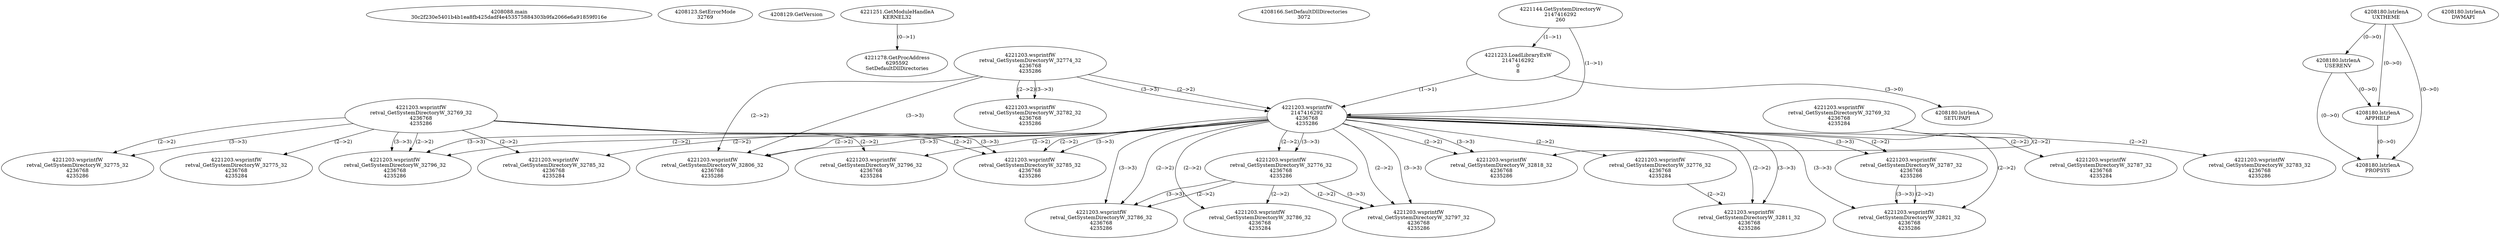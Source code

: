 // Global SCDG with merge call
digraph {
	0 [label="4208088.main
30c2f230e5401b4b1ea8fb425dadf4e453575884303b9fa2066e6a91859f016e"]
	1 [label="4208123.SetErrorMode
32769"]
	2 [label="4208129.GetVersion
"]
	3 [label="4221251.GetModuleHandleA
KERNEL32"]
	4 [label="4221278.GetProcAddress
6295592
SetDefaultDllDirectories"]
	3 -> 4 [label="(0-->1)"]
	5 [label="4208166.SetDefaultDllDirectories
3072"]
	6 [label="4221144.GetSystemDirectoryW
2147416292
260"]
	7 [label="4221203.wsprintfW
retval_GetSystemDirectoryW_32774_32
4236768
4235286"]
	8 [label="4221223.LoadLibraryExW
2147416292
0
8"]
	6 -> 8 [label="(1-->1)"]
	9 [label="4208180.lstrlenA
UXTHEME"]
	10 [label="4221203.wsprintfW
2147416292
4236768
4235286"]
	6 -> 10 [label="(1-->1)"]
	8 -> 10 [label="(1-->1)"]
	7 -> 10 [label="(2-->2)"]
	7 -> 10 [label="(3-->3)"]
	11 [label="4208180.lstrlenA
USERENV"]
	9 -> 11 [label="(0-->0)"]
	12 [label="4221203.wsprintfW
retval_GetSystemDirectoryW_32776_32
4236768
4235284"]
	10 -> 12 [label="(2-->2)"]
	13 [label="4221203.wsprintfW
retval_GetSystemDirectoryW_32769_32
4236768
4235284"]
	14 [label="4221203.wsprintfW
retval_GetSystemDirectoryW_32787_32
4236768
4235286"]
	10 -> 14 [label="(2-->2)"]
	10 -> 14 [label="(3-->3)"]
	15 [label="4208180.lstrlenA
SETUPAPI"]
	8 -> 15 [label="(3-->0)"]
	16 [label="4221203.wsprintfW
retval_GetSystemDirectoryW_32787_32
4236768
4235284"]
	10 -> 16 [label="(2-->2)"]
	17 [label="4221203.wsprintfW
retval_GetSystemDirectoryW_32769_32
4236768
4235286"]
	18 [label="4221203.wsprintfW
retval_GetSystemDirectoryW_32775_32
4236768
4235286"]
	17 -> 18 [label="(2-->2)"]
	17 -> 18 [label="(3-->3)"]
	19 [label="4221203.wsprintfW
retval_GetSystemDirectoryW_32775_32
4236768
4235284"]
	17 -> 19 [label="(2-->2)"]
	20 [label="4221203.wsprintfW
retval_GetSystemDirectoryW_32782_32
4236768
4235286"]
	7 -> 20 [label="(2-->2)"]
	7 -> 20 [label="(3-->3)"]
	21 [label="4221203.wsprintfW
retval_GetSystemDirectoryW_32783_32
4236768
4235286"]
	13 -> 21 [label="(2-->2)"]
	22 [label="4221203.wsprintfW
retval_GetSystemDirectoryW_32785_32
4236768
4235286"]
	10 -> 22 [label="(2-->2)"]
	17 -> 22 [label="(2-->2)"]
	10 -> 22 [label="(3-->3)"]
	17 -> 22 [label="(3-->3)"]
	23 [label="4221203.wsprintfW
retval_GetSystemDirectoryW_32776_32
4236768
4235286"]
	10 -> 23 [label="(2-->2)"]
	10 -> 23 [label="(3-->3)"]
	24 [label="4221203.wsprintfW
retval_GetSystemDirectoryW_32786_32
4236768
4235286"]
	10 -> 24 [label="(2-->2)"]
	23 -> 24 [label="(2-->2)"]
	10 -> 24 [label="(3-->3)"]
	23 -> 24 [label="(3-->3)"]
	25 [label="4208180.lstrlenA
APPHELP"]
	9 -> 25 [label="(0-->0)"]
	11 -> 25 [label="(0-->0)"]
	26 [label="4221203.wsprintfW
retval_GetSystemDirectoryW_32785_32
4236768
4235284"]
	10 -> 26 [label="(2-->2)"]
	17 -> 26 [label="(2-->2)"]
	27 [label="4221203.wsprintfW
retval_GetSystemDirectoryW_32786_32
4236768
4235284"]
	10 -> 27 [label="(2-->2)"]
	23 -> 27 [label="(2-->2)"]
	28 [label="4221203.wsprintfW
retval_GetSystemDirectoryW_32796_32
4236768
4235284"]
	10 -> 28 [label="(2-->2)"]
	17 -> 28 [label="(2-->2)"]
	29 [label="4221203.wsprintfW
retval_GetSystemDirectoryW_32796_32
4236768
4235286"]
	10 -> 29 [label="(2-->2)"]
	17 -> 29 [label="(2-->2)"]
	10 -> 29 [label="(3-->3)"]
	17 -> 29 [label="(3-->3)"]
	30 [label="4221203.wsprintfW
retval_GetSystemDirectoryW_32797_32
4236768
4235286"]
	10 -> 30 [label="(2-->2)"]
	23 -> 30 [label="(2-->2)"]
	10 -> 30 [label="(3-->3)"]
	23 -> 30 [label="(3-->3)"]
	31 [label="4208180.lstrlenA
PROPSYS"]
	9 -> 31 [label="(0-->0)"]
	11 -> 31 [label="(0-->0)"]
	25 -> 31 [label="(0-->0)"]
	32 [label="4221203.wsprintfW
retval_GetSystemDirectoryW_32806_32
4236768
4235286"]
	7 -> 32 [label="(2-->2)"]
	10 -> 32 [label="(2-->2)"]
	7 -> 32 [label="(3-->3)"]
	10 -> 32 [label="(3-->3)"]
	33 [label="4221203.wsprintfW
retval_GetSystemDirectoryW_32811_32
4236768
4235286"]
	10 -> 33 [label="(2-->2)"]
	12 -> 33 [label="(2-->2)"]
	10 -> 33 [label="(3-->3)"]
	34 [label="4221203.wsprintfW
retval_GetSystemDirectoryW_32818_32
4236768
4235286"]
	10 -> 34 [label="(2-->2)"]
	13 -> 34 [label="(2-->2)"]
	10 -> 34 [label="(3-->3)"]
	35 [label="4221203.wsprintfW
retval_GetSystemDirectoryW_32821_32
4236768
4235286"]
	10 -> 35 [label="(2-->2)"]
	14 -> 35 [label="(2-->2)"]
	10 -> 35 [label="(3-->3)"]
	14 -> 35 [label="(3-->3)"]
	36 [label="4208180.lstrlenA
DWMAPI"]
}
